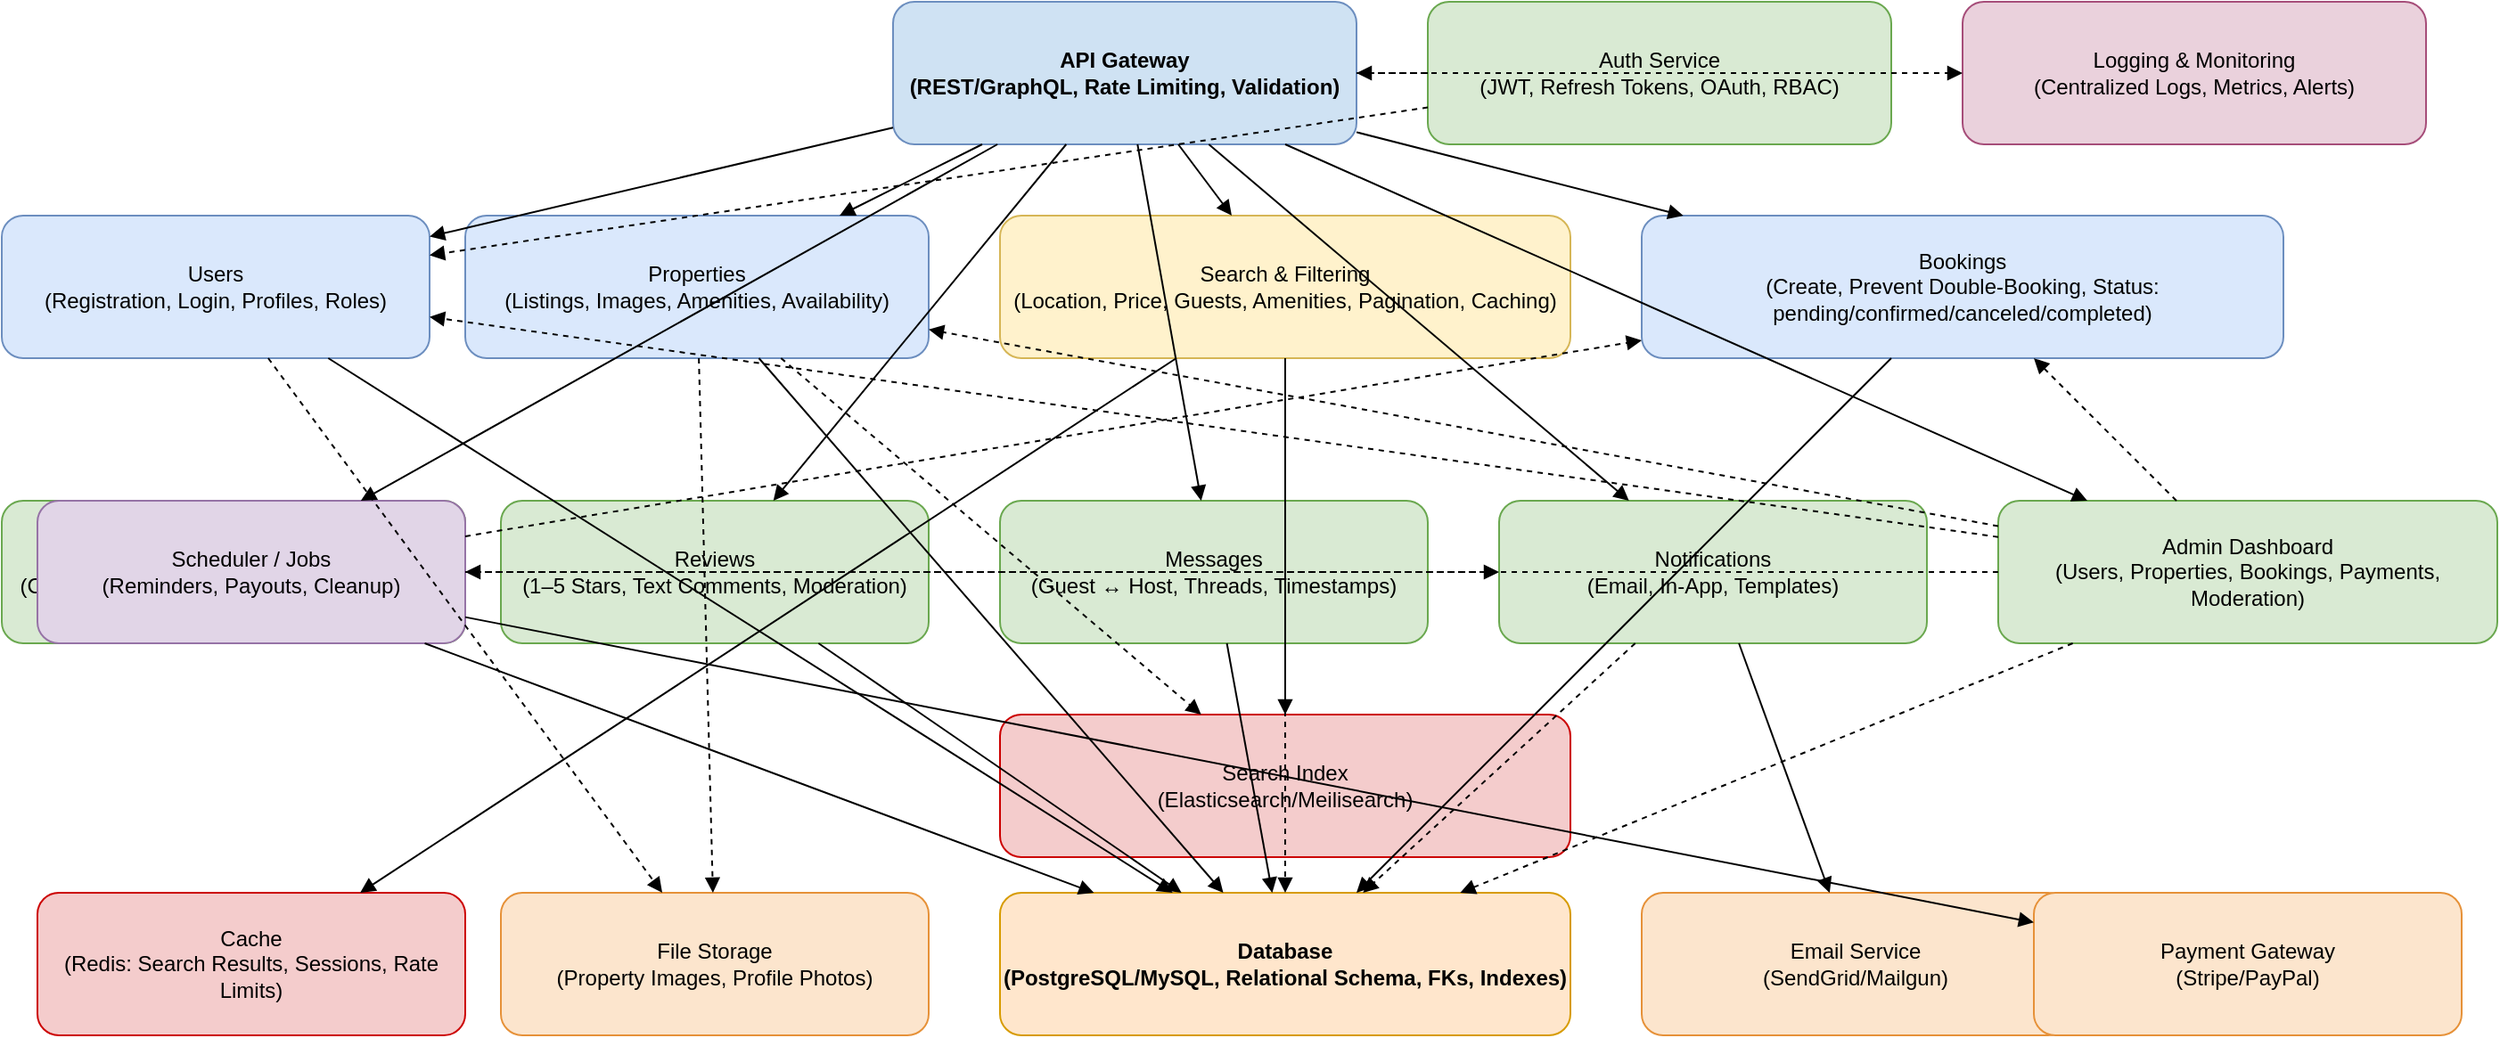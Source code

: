 <?xml version="1.0" encoding="UTF-8"?>
<mxfile>
  <diagram name="Airbnb Clone Backend (Comprehensive)">
    <mxGraphModel>
      <root>
        <mxCell id="0"/>
        <mxCell id="1" parent="0"/>

        <!-- Top: Gateway & Security -->
        <mxCell id="api" value="API Gateway&#10;(REST/GraphQL, Rate Limiting, Validation)" style="rounded=1;whiteSpace=wrap;html=1;fillColor=#cfe2f3;strokeColor=#6c8ebf;fontStyle=1" vertex="1" parent="1">
          <mxGeometry x="600" y="20" width="260" height="80" as="geometry"/>
        </mxCell>

        <mxCell id="auth" value="Auth Service&#10;(JWT, Refresh Tokens, OAuth, RBAC)" style="rounded=1;whiteSpace=wrap;html=1;fillColor=#d9ead3;strokeColor=#6aa84f" vertex="1" parent="1">
          <mxGeometry x="900" y="20" width="260" height="80" as="geometry"/>
        </mxCell>

        <mxCell id="logging" value="Logging &amp; Monitoring&#10;(Centralized Logs, Metrics, Alerts)" style="rounded=1;whiteSpace=wrap;html=1;fillColor=#ead1dc;strokeColor=#a64d79" vertex="1" parent="1">
          <mxGeometry x="1200" y="20" width="260" height="80" as="geometry"/>
        </mxCell>

        <!-- Row 2: Core Domain Modules -->
        <mxCell id="users" value="Users&#10;(Registration, Login, Profiles, Roles)" style="rounded=1;whiteSpace=wrap;html=1;fillColor=#dae8fc;strokeColor=#6c8ebf" vertex="1" parent="1">
          <mxGeometry x="100" y="140" width="240" height="80" as="geometry"/>
        </mxCell>

        <mxCell id="properties" value="Properties&#10;(Listings, Images, Amenities, Availability)" style="rounded=1;whiteSpace=wrap;html=1;fillColor=#dae8fc;strokeColor=#6c8ebf" vertex="1" parent="1">
          <mxGeometry x="360" y="140" width="260" height="80" as="geometry"/>
        </mxCell>

        <mxCell id="search" value="Search &amp; Filtering&#10;(Location, Price, Guests, Amenities, Pagination, Caching)" style="rounded=1;whiteSpace=wrap;html=1;fillColor=#fff2cc;strokeColor=#d6b656" vertex="1" parent="1">
          <mxGeometry x="660" y="140" width="320" height="80" as="geometry"/>
        </mxCell>

        <mxCell id="bookings" value="Bookings&#10;(Create, Prevent Double-Booking, Status: pending/confirmed/canceled/completed)" style="rounded=1;whiteSpace=wrap;html=1;fillColor=#dae8fc;strokeColor=#6c8ebf" vertex="1" parent="1">
          <mxGeometry x="1020" y="140" width="360" height="80" as="geometry"/>
        </mxCell>

        <!-- Row 3: More Features -->
        <mxCell id="payments" value="Payments&#10;(Charges, Refunds, Payouts, Multi-Currency)" style="rounded=1;whiteSpace=wrap;html=1;fillColor=#d9ead3;strokeColor=#6aa84f" vertex="1" parent="1">
          <mxGeometry x="100" y="300" width="260" height="80" as="geometry"/>
        </mxCell>

        <mxCell id="reviews" value="Reviews&#10;(1–5 Stars, Text Comments, Moderation)" style="rounded=1;whiteSpace=wrap;html=1;fillColor=#d9ead3;strokeColor=#6aa84f" vertex="1" parent="1">
          <mxGeometry x="380" y="300" width="240" height="80" as="geometry"/>
        </mxCell>

        <mxCell id="messages" value="Messages&#10;(Guest ↔ Host, Threads, Timestamps)" style="rounded=1;whiteSpace=wrap;html=1;fillColor=#d9ead3;strokeColor=#6aa84f" vertex="1" parent="1">
          <mxGeometry x="660" y="300" width="240" height="80" as="geometry"/>
        </mxCell>

        <mxCell id="notifications" value="Notifications&#10;(Email, In-App, Templates)" style="rounded=1;whiteSpace=wrap;html=1;fillColor=#d9ead3;strokeColor=#6aa84f" vertex="1" parent="1">
          <mxGeometry x="940" y="300" width="240" height="80" as="geometry"/>
        </mxCell>

        <mxCell id="admin" value="Admin Dashboard&#10;(Users, Properties, Bookings, Payments, Moderation)" style="rounded=1;whiteSpace=wrap;html=1;fillColor=#d9ead3;strokeColor=#6aa84f" vertex="1" parent="1">
          <mxGeometry x="1220" y="300" width="280" height="80" as="geometry"/>
        </mxCell>

        <!-- Row 4: Data & Infra -->
        <mxCell id="database" value="Database&#10;(PostgreSQL/MySQL, Relational Schema, FKs, Indexes)" style="rounded=1;whiteSpace=wrap;html=1;fillColor=#ffe6cc;strokeColor=#d79b00;fontStyle=1" vertex="1" parent="1">
          <mxGeometry x="660" y="520" width="320" height="80" as="geometry"/>
        </mxCell>

        <mxCell id="storage" value="File Storage&#10;(Property Images, Profile Photos)" style="rounded=1;whiteSpace=wrap;html=1;fillColor=#fce5cd;strokeColor=#e69138" vertex="1" parent="1">
          <mxGeometry x="380" y="520" width="240" height="80" as="geometry"/>
        </mxCell>

        <mxCell id="email" value="Email Service&#10;(SendGrid/Mailgun)" style="rounded=1;whiteSpace=wrap;html=1;fillColor=#fce5cd;strokeColor=#e69138" vertex="1" parent="1">
          <mxGeometry x="1020" y="520" width="240" height="80" as="geometry"/>
        </mxCell>

        <mxCell id="paymentgw" value="Payment Gateway&#10;(Stripe/PayPal)" style="rounded=1;whiteSpace=wrap;html=1;fillColor=#fce5cd;strokeColor=#e69138" vertex="1" parent="1">
          <mxGeometry x="1240" y="520" width="240" height="80" as="geometry"/>
        </mxCell>

        <mxCell id="cache" value="Cache&#10;(Redis: Search Results, Sessions, Rate Limits)" style="rounded=1;whiteSpace=wrap;html=1;fillColor=#f4cccc;strokeColor=#cc0000" vertex="1" parent="1">
          <mxGeometry x="120" y="520" width="240" height="80" as="geometry"/>
        </mxCell>

        <mxCell id="searchIndex" value="Search Index&#10;(Elasticsearch/Meilisearch)" style="rounded=1;whiteSpace=wrap;html=1;fillColor=#f4cccc;strokeColor=#cc0000" vertex="1" parent="1">
          <mxGeometry x="660" y="420" width="320" height="80" as="geometry"/>
        </mxCell>

        <mxCell id="scheduler" value="Scheduler / Jobs&#10;(Reminders, Payouts, Cleanup)" style="rounded=1;whiteSpace=wrap;html=1;fillColor=#e1d5e7;strokeColor=#9673a6" vertex="1" parent="1">
          <mxGeometry x="120" y="300" width="240" height="80" as="geometry"/>
        </mxCell>

        <!-- Connections: API to Modules -->
        <mxCell id="e_api_users" style="endArrow=block;html=1;strokeColor=#000000;" edge="1" parent="1" source="api" target="users">
          <mxGeometry relative="1" as="geometry"/>
        </mxCell>
        <mxCell id="e_api_properties" style="endArrow=block;html=1;strokeColor=#000000;" edge="1" parent="1" source="api" target="properties">
          <mxGeometry relative="1" as="geometry"/>
        </mxCell>
        <mxCell id="e_api_search" style="endArrow=block;html=1;strokeColor=#000000;" edge="1" parent="1" source="api" target="search">
          <mxGeometry relative="1" as="geometry"/>
        </mxCell>
        <mxCell id="e_api_bookings" style="endArrow=block;html=1;strokeColor=#000000;" edge="1" parent="1" source="api" target="bookings">
          <mxGeometry relative="1" as="geometry"/>
        </mxCell>
        <mxCell id="e_api_payments" style="endArrow=block;html=1;strokeColor=#000000;" edge="1" parent="1" source="api" target="payments">
          <mxGeometry relative="1" as="geometry"/>
        </mxCell>
        <mxCell id="e_api_reviews" style="endArrow=block;html=1;strokeColor=#000000;" edge="1" parent="1" source="api" target="reviews">
          <mxGeometry relative="1" as="geometry"/>
        </mxCell>
        <mxCell id="e_api_messages" style="endArrow=block;html=1;strokeColor=#000000;" edge="1" parent="1" source="api" target="messages">
          <mxGeometry relative="1" as="geometry"/>
        </mxCell>
        <mxCell id="e_api_notifications" style="endArrow=block;html=1;strokeColor=#000000;" edge="1" parent="1" source="api" target="notifications">
          <mxGeometry relative="1" as="geometry"/>
        </mxCell>
        <mxCell id="e_api_admin" style="endArrow=block;html=1;strokeColor=#000000;" edge="1" parent="1" source="api" target="admin">
          <mxGeometry relative="1" as="geometry"/>
        </mxCell>

        <!-- Auth connections -->
        <mxCell id="e_auth_api" style="endArrow=block;html=1;strokeColor=#000000;dashed=1" edge="1" parent="1" source="auth" target="api">
          <mxGeometry relative="1" as="geometry"/>
        </mxCell>
        <mxCell id="e_auth_users" style="endArrow=block;html=1;strokeColor=#000000;dashed=1" edge="1" parent="1" source="auth" target="users">
          <mxGeometry relative="1" as="geometry"/>
        </mxCell>

        <!-- Modules to Database -->
        <mxCell id="e_users_db" style="endArrow=block;html=1;strokeColor=#000000;" edge="1" parent="1" source="users" target="database">
          <mxGeometry relative="1" as="geometry"/>
        </mxCell>
        <mxCell id="e_properties_db" style="endArrow=block;html=1;strokeColor=#000000;" edge="1" parent="1" source="properties" target="database">
          <mxGeometry relative="1" as="geometry"/>
        </mxCell>
        <mxCell id="e_search_db" style="endArrow=block;html=1;strokeColor=#000000;dashed=1" edge="1" parent="1" source="search" target="database">
          <mxGeometry relative="1" as="geometry"/>
        </mxCell>
        <mxCell id="e_bookings_db" style="endArrow=block;html=1;strokeColor=#000000;" edge="1" parent="1" source="bookings" target="database">
          <mxGeometry relative="1" as="geometry"/>
        </mxCell>
        <mxCell id="e_payments_db" style="endArrow=block;html=1;strokeColor=#000000;" edge="1" parent="1" source="payments" target="database">
          <mxGeometry relative="1" as="geometry"/>
        </mxCell>
        <mxCell id="e_reviews_db" style="endArrow=block;html=1;strokeColor=#000000;" edge="1" parent="1" source="reviews" target="database">
          <mxGeometry relative="1" as="geometry"/>
        </mxCell>
        <mxCell id="e_messages_db" style="endArrow=block;html=1;strokeColor=#000000;" edge="1" parent="1" source="messages" target="database">
          <mxGeometry relative="1" as="geometry"/>
        </mxCell>
        <mxCell id="e_notifications_db" style="endArrow=block;html=1;strokeColor=#000000;dashed=1" edge="1" parent="1" source="notifications" target="database">
          <mxGeometry relative="1" as="geometry"/>
        </mxCell>
        <mxCell id="e_admin_db" style="endArrow=block;html=1;strokeColor=#000000;dashed=1" edge="1" parent="1" source="admin" target="database">
          <mxGeometry relative="1" as="geometry"/>
        </mxCell>

        <!-- File Storage & Media -->
        <mxCell id="e_users_storage" style="endArrow=block;html=1;strokeColor=#000000;dashed=1" edge="1" parent="1" source="users" target="storage">
          <mxGeometry relative="1" as="geometry"/>
        </mxCell>
        <mxCell id="e_properties_storage" style="endArrow=block;html=1;strokeColor=#000000;dashed=1" edge="1" parent="1" source="properties" target="storage">
          <mxGeometry relative="1" as="geometry"/>
        </mxCell>

        <!-- Payments & Gateways -->
        <mxCell id="e_payments_gateway" style="endArrow=block;html=1;strokeColor=#000000;" edge="1" parent="1" source="payments" target="paymentgw">
          <mxGeometry relative="1" as="geometry"/>
        </mxCell>

        <!-- Notifications & Email -->
        <mxCell id="e_notifications_email" style="endArrow=block;html=1;strokeColor=#000000;" edge="1" parent="1" source="notifications" target="email">
          <mxGeometry relative="1" as="geometry"/>
        </mxCell>

        <!-- Search: Index and Cache -->
        <mxCell id="e_search_index" style="endArrow=block;html=1;strokeColor=#000000;" edge="1" parent="1" source="search" target="searchIndex">
          <mxGeometry relative="1" as="geometry"/>
        </mxCell>
        <mxCell id="e_search_cache" style="endArrow=block;html=1;strokeColor=#000000;" edge="1" parent="1" source="search" target="cache">
          <mxGeometry relative="1" as="geometry"/>
        </mxCell>
        <!-- Keep index in sync from properties -->
        <mxCell id="e_properties_index" style="endArrow=block;html=1;strokeColor=#000000;dashed=1" edge="1" parent="1" source="properties" target="searchIndex">
          <mxGeometry relative="1" as="geometry"/>
        </mxCell>

        <!-- Scheduler Jobs -->
        <mxCell id="e_scheduler_bookings" style="endArrow=block;html=1;strokeColor=#000000;dashed=1" edge="1" parent="1" source="scheduler" target="bookings">
          <mxGeometry relative="1" as="geometry"/>
        </mxCell>
        <mxCell id="e_scheduler_payments" style="endArrow=block;html=1;strokeColor=#000000;dashed=1" edge="1" parent="1" source="scheduler" target="payments">
          <mxGeometry relative="1" as="geometry"/>
        </mxCell>
        <mxCell id="e_scheduler_notifications" style="endArrow=block;html=1;strokeColor=#000000;dashed=1" edge="1" parent="1" source="scheduler" target="notifications">
          <mxGeometry relative="1" as="geometry"/>
        </mxCell>

        <!-- Admin management links -->
        <mxCell id="e_admin_users" style="endArrow=block;html=1;strokeColor=#000000;dashed=1" edge="1" parent="1" source="admin" target="users">
          <mxGeometry relative="1" as="geometry"/>
        </mxCell>
        <mxCell id="e_admin_properties" style="endArrow=block;html=1;strokeColor=#000000;dashed=1" edge="1" parent="1" source="admin" target="properties">
          <mxGeometry relative="1" as="geometry"/>
        </mxCell>
        <mxCell id="e_admin_bookings" style="endArrow=block;html=1;strokeColor=#000000;dashed=1" edge="1" parent="1" source="admin" target="bookings">
          <mxGeometry relative="1" as="geometry"/>
        </mxCell>
        <mxCell id="e_admin_payments" style="endArrow=block;html=1;strokeColor=#000000;dashed=1" edge="1" parent="1" source="admin" target="payments">
          <mxGeometry relative="1" as="geometry"/>
        </mxCell>

        <!-- Observability -->
        <mxCell id="e_logging_api" style="endArrow=block;html=1;strokeColor=#000000;dashed=1" edge="1" parent="1" source="api" target="logging">
          <mxGeometry relative="1" as="geometry"/>
        </mxCell>
      </root>
    </mxGraphModel>
  </diagram>
</mxfile>
